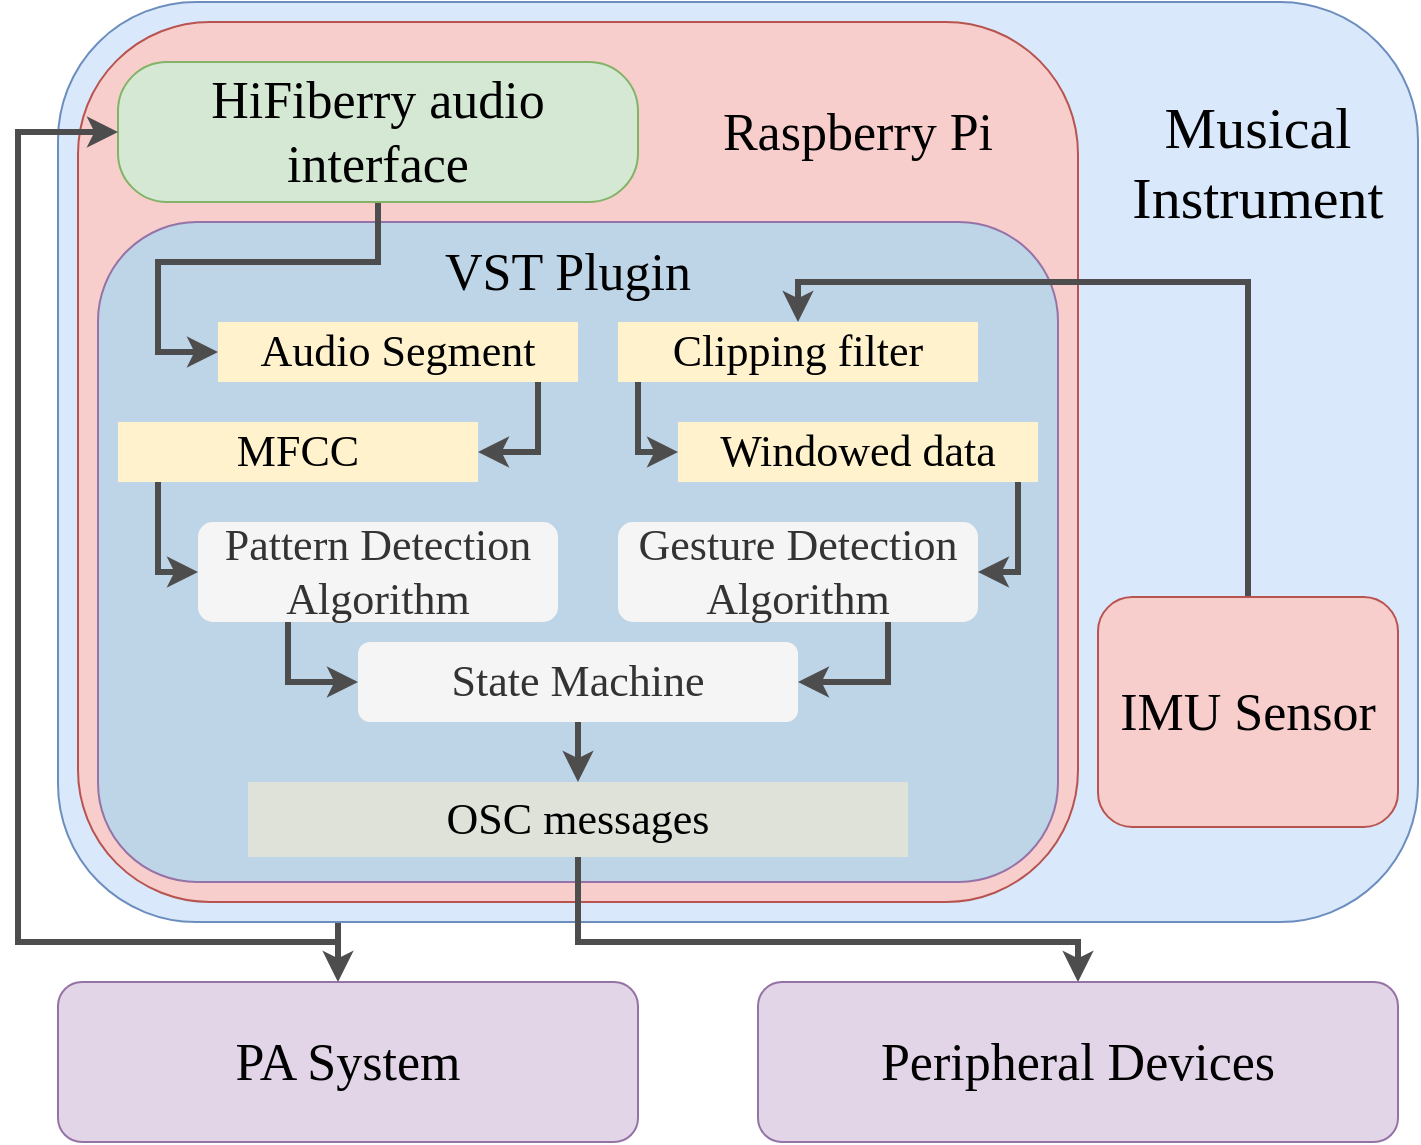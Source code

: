 <mxfile version="28.2.8">
  <diagram name="Page-1" id="8EcClt6lF9BJ10CRQJF4">
    <mxGraphModel dx="1426" dy="793" grid="1" gridSize="10" guides="1" tooltips="1" connect="1" arrows="1" fold="1" page="1" pageScale="1" pageWidth="1169" pageHeight="827" math="0" shadow="0">
      <root>
        <mxCell id="0" />
        <mxCell id="1" parent="0" />
        <mxCell id="jM00QX8KqlXIQ-wNcfcs-1" style="edgeStyle=orthogonalEdgeStyle;rounded=0;orthogonalLoop=1;jettySize=auto;html=1;exitX=0.25;exitY=1;exitDx=0;exitDy=0;entryX=0.5;entryY=0;entryDx=0;entryDy=0;strokeWidth=3;strokeColor=#4D4D4D;" parent="1" edge="1">
          <mxGeometry relative="1" as="geometry">
            <Array as="points">
              <mxPoint x="292" y="460" />
              <mxPoint x="285" y="460" />
            </Array>
            <mxPoint x="345.0" y="490" as="sourcePoint" />
            <mxPoint x="320" y="520" as="targetPoint" />
          </mxGeometry>
        </mxCell>
        <mxCell id="jM00QX8KqlXIQ-wNcfcs-2" value="" style="rounded=1;whiteSpace=wrap;html=1;fillColor=#dae8fc;strokeColor=#6c8ebf;" parent="1" vertex="1">
          <mxGeometry x="180" y="30" width="680" height="460" as="geometry" />
        </mxCell>
        <mxCell id="jM00QX8KqlXIQ-wNcfcs-3" value="&lt;font face=&quot;Times New Roman&quot; style=&quot;font-size: 29px;&quot;&gt;Musical Instrument&lt;/font&gt;" style="text;html=1;align=center;verticalAlign=middle;whiteSpace=wrap;rounded=0;" parent="1" vertex="1">
          <mxGeometry x="700" y="30" width="160" height="160" as="geometry" />
        </mxCell>
        <mxCell id="jM00QX8KqlXIQ-wNcfcs-4" value="" style="rounded=1;whiteSpace=wrap;html=1;fillColor=#f8cecc;strokeColor=#b85450;" parent="1" vertex="1">
          <mxGeometry x="190" y="40" width="500" height="440" as="geometry" />
        </mxCell>
        <mxCell id="jM00QX8KqlXIQ-wNcfcs-5" value="" style="rounded=1;whiteSpace=wrap;html=1;fillColor=#BED4E7;strokeColor=#9673a6;" parent="1" vertex="1">
          <mxGeometry x="200" y="140" width="480" height="330" as="geometry" />
        </mxCell>
        <mxCell id="jM00QX8KqlXIQ-wNcfcs-6" value="&lt;font face=&quot;Times New Roman&quot; style=&quot;font-size: 26px;&quot;&gt;Raspberry Pi&lt;/font&gt;" style="text;html=1;align=center;verticalAlign=middle;whiteSpace=wrap;rounded=0;" parent="1" vertex="1">
          <mxGeometry x="480" y="60" width="200" height="70" as="geometry" />
        </mxCell>
        <mxCell id="jM00QX8KqlXIQ-wNcfcs-7" style="edgeStyle=orthogonalEdgeStyle;rounded=0;orthogonalLoop=1;jettySize=auto;html=1;entryX=0;entryY=0.5;entryDx=0;entryDy=0;exitX=0.5;exitY=1;exitDx=0;exitDy=0;strokeWidth=3;strokeColor=#4D4D4D;" parent="1" source="jM00QX8KqlXIQ-wNcfcs-8" target="jM00QX8KqlXIQ-wNcfcs-13" edge="1">
          <mxGeometry relative="1" as="geometry">
            <Array as="points">
              <mxPoint x="340" y="160" />
              <mxPoint x="230" y="160" />
              <mxPoint x="230" y="205" />
            </Array>
          </mxGeometry>
        </mxCell>
        <mxCell id="jM00QX8KqlXIQ-wNcfcs-8" value="&lt;span style=&quot;font-size: 26px;&quot;&gt;&lt;font face=&quot;Times New Roman&quot;&gt;HiFiberry audio interface&lt;/font&gt;&lt;/span&gt;" style="rounded=1;whiteSpace=wrap;html=1;fillColor=#d5e8d4;strokeColor=#82b366;arcSize=35;" parent="1" vertex="1">
          <mxGeometry x="210" y="60" width="260" height="70" as="geometry" />
        </mxCell>
        <mxCell id="jM00QX8KqlXIQ-wNcfcs-10" value="&lt;font face=&quot;Times New Roman&quot; style=&quot;font-size: 26px;&quot;&gt;PA System&lt;/font&gt;" style="rounded=1;whiteSpace=wrap;html=1;fillColor=#e1d5e7;strokeColor=#9673a6;" parent="1" vertex="1">
          <mxGeometry x="180" y="520" width="290" height="80" as="geometry" />
        </mxCell>
        <mxCell id="jM00QX8KqlXIQ-wNcfcs-51" style="edgeStyle=orthogonalEdgeStyle;rounded=0;orthogonalLoop=1;jettySize=auto;html=1;exitX=0.75;exitY=1;exitDx=0;exitDy=0;entryX=1;entryY=0.5;entryDx=0;entryDy=0;strokeColor=#4D4D4D;strokeWidth=3;" parent="1" source="jM00QX8KqlXIQ-wNcfcs-13" target="jM00QX8KqlXIQ-wNcfcs-19" edge="1">
          <mxGeometry relative="1" as="geometry">
            <Array as="points">
              <mxPoint x="395" y="210" />
              <mxPoint x="420" y="210" />
              <mxPoint x="420" y="255" />
            </Array>
          </mxGeometry>
        </mxCell>
        <mxCell id="jM00QX8KqlXIQ-wNcfcs-13" value="&lt;font face=&quot;Times New Roman&quot; style=&quot;font-size: 22px;&quot;&gt;Audio Segment&lt;/font&gt;" style="text;html=1;align=center;verticalAlign=middle;whiteSpace=wrap;rounded=0;fillColor=#fff2cc;strokeColor=none;" parent="1" vertex="1">
          <mxGeometry x="260" y="190" width="180" height="30" as="geometry" />
        </mxCell>
        <mxCell id="jM00QX8KqlXIQ-wNcfcs-15" style="edgeStyle=orthogonalEdgeStyle;rounded=0;orthogonalLoop=1;jettySize=auto;html=1;exitX=0.5;exitY=1;exitDx=0;exitDy=0;entryX=0.5;entryY=0;entryDx=0;entryDy=0;strokeWidth=3;strokeColor=#4D4D4D;" parent="1" source="jM00QX8KqlXIQ-wNcfcs-16" target="jM00QX8KqlXIQ-wNcfcs-22" edge="1">
          <mxGeometry relative="1" as="geometry">
            <Array as="points">
              <mxPoint x="440" y="500" />
              <mxPoint x="690" y="500" />
            </Array>
          </mxGeometry>
        </mxCell>
        <mxCell id="jM00QX8KqlXIQ-wNcfcs-16" value="&lt;font face=&quot;Times New Roman&quot; style=&quot;font-size: 22px;&quot;&gt;OSC messages&lt;/font&gt;" style="text;html=1;align=center;verticalAlign=middle;whiteSpace=wrap;rounded=0;fillColor=#fff2cc;strokeColor=none;opacity=50;" parent="1" vertex="1">
          <mxGeometry x="275" y="420" width="330" height="37.5" as="geometry" />
        </mxCell>
        <mxCell id="jM00QX8KqlXIQ-wNcfcs-52" style="edgeStyle=orthogonalEdgeStyle;rounded=0;orthogonalLoop=1;jettySize=auto;html=1;exitX=0.25;exitY=1;exitDx=0;exitDy=0;entryX=0;entryY=0.5;entryDx=0;entryDy=0;strokeWidth=3;strokeColor=#4D4D4D;" parent="1" source="jM00QX8KqlXIQ-wNcfcs-19" target="jM00QX8KqlXIQ-wNcfcs-21" edge="1">
          <mxGeometry relative="1" as="geometry">
            <Array as="points">
              <mxPoint x="255" y="260" />
              <mxPoint x="230" y="260" />
              <mxPoint x="230" y="315" />
            </Array>
          </mxGeometry>
        </mxCell>
        <mxCell id="jM00QX8KqlXIQ-wNcfcs-19" value="&lt;font face=&quot;Times New Roman&quot; style=&quot;font-size: 22px;&quot;&gt;MFCC&lt;/font&gt;" style="text;html=1;align=center;verticalAlign=middle;whiteSpace=wrap;rounded=0;fillColor=#fff2cc;strokeColor=none;" parent="1" vertex="1">
          <mxGeometry x="210" y="240" width="180" height="30" as="geometry" />
        </mxCell>
        <mxCell id="jM00QX8KqlXIQ-wNcfcs-45" style="edgeStyle=orthogonalEdgeStyle;rounded=0;orthogonalLoop=1;jettySize=auto;html=1;exitX=0.25;exitY=1;exitDx=0;exitDy=0;entryX=0;entryY=0.5;entryDx=0;entryDy=0;strokeWidth=3;strokeColor=#4D4D4D;" parent="1" source="jM00QX8KqlXIQ-wNcfcs-21" target="jM00QX8KqlXIQ-wNcfcs-31" edge="1">
          <mxGeometry relative="1" as="geometry" />
        </mxCell>
        <mxCell id="jM00QX8KqlXIQ-wNcfcs-21" value="&lt;font face=&quot;Times New Roman&quot; style=&quot;font-size: 22px;&quot;&gt;Pattern Detection Algorithm&lt;/font&gt;" style="rounded=1;whiteSpace=wrap;html=1;fillColor=#f5f5f5;fontColor=#333333;strokeColor=none;" parent="1" vertex="1">
          <mxGeometry x="250" y="290" width="180" height="50" as="geometry" />
        </mxCell>
        <mxCell id="jM00QX8KqlXIQ-wNcfcs-22" value="&lt;font face=&quot;Times New Roman&quot; style=&quot;font-size: 26px;&quot;&gt;Peripheral Devices&lt;/font&gt;" style="rounded=1;whiteSpace=wrap;html=1;fillColor=#e1d5e7;strokeColor=#9673a6;" parent="1" vertex="1">
          <mxGeometry x="530" y="520" width="320" height="80" as="geometry" />
        </mxCell>
        <mxCell id="jM00QX8KqlXIQ-wNcfcs-24" style="edgeStyle=orthogonalEdgeStyle;rounded=0;orthogonalLoop=1;jettySize=auto;html=1;exitX=0.5;exitY=0;exitDx=0;exitDy=0;entryX=0.5;entryY=0;entryDx=0;entryDy=0;strokeWidth=3;strokeColor=#4D4D4D;" parent="1" source="jM00QX8KqlXIQ-wNcfcs-25" target="jM00QX8KqlXIQ-wNcfcs-33" edge="1">
          <mxGeometry relative="1" as="geometry" />
        </mxCell>
        <mxCell id="jM00QX8KqlXIQ-wNcfcs-25" value="&lt;font face=&quot;Times New Roman&quot; style=&quot;font-size: 26px;&quot;&gt;IMU Sensor&lt;/font&gt;" style="rounded=1;whiteSpace=wrap;html=1;fillColor=#f8cecc;strokeColor=#b85450;perimeterSpacing=0;" parent="1" vertex="1">
          <mxGeometry x="700" y="327.5" width="150" height="115" as="geometry" />
        </mxCell>
        <mxCell id="jM00QX8KqlXIQ-wNcfcs-26" value="&lt;font face=&quot;Times New Roman&quot; style=&quot;font-size: 26px;&quot;&gt;VST Plugin&lt;/font&gt;" style="text;html=1;align=center;verticalAlign=middle;whiteSpace=wrap;rounded=0;" parent="1" vertex="1">
          <mxGeometry x="220" y="150" width="430" height="30" as="geometry" />
        </mxCell>
        <mxCell id="jM00QX8KqlXIQ-wNcfcs-46" style="edgeStyle=orthogonalEdgeStyle;rounded=0;orthogonalLoop=1;jettySize=auto;html=1;exitX=0.75;exitY=1;exitDx=0;exitDy=0;entryX=1;entryY=0.5;entryDx=0;entryDy=0;strokeColor=#4D4D4D;strokeWidth=3;" parent="1" source="jM00QX8KqlXIQ-wNcfcs-28" target="jM00QX8KqlXIQ-wNcfcs-31" edge="1">
          <mxGeometry relative="1" as="geometry" />
        </mxCell>
        <mxCell id="jM00QX8KqlXIQ-wNcfcs-28" value="&lt;font face=&quot;Times New Roman&quot; style=&quot;font-size: 22px;&quot;&gt;Gesture Detection Algorithm&lt;/font&gt;" style="rounded=1;whiteSpace=wrap;html=1;fillColor=#f5f5f5;fontColor=#333333;strokeColor=none;" parent="1" vertex="1">
          <mxGeometry x="460" y="290" width="180" height="50" as="geometry" />
        </mxCell>
        <mxCell id="jM00QX8KqlXIQ-wNcfcs-29" value="" style="endArrow=classic;html=1;rounded=0;entryX=0;entryY=0.5;entryDx=0;entryDy=0;strokeWidth=3;strokeColor=#4D4D4D;" parent="1" target="jM00QX8KqlXIQ-wNcfcs-8" edge="1">
          <mxGeometry width="50" height="50" relative="1" as="geometry">
            <mxPoint x="320" y="500" as="sourcePoint" />
            <mxPoint x="150" y="280" as="targetPoint" />
            <Array as="points">
              <mxPoint x="160" y="500" />
              <mxPoint x="160" y="95" />
            </Array>
          </mxGeometry>
        </mxCell>
        <mxCell id="jM00QX8KqlXIQ-wNcfcs-30" style="edgeStyle=orthogonalEdgeStyle;rounded=0;orthogonalLoop=1;jettySize=auto;html=1;exitX=0.5;exitY=1;exitDx=0;exitDy=0;entryX=0.5;entryY=0;entryDx=0;entryDy=0;strokeWidth=3;strokeColor=#4D4D4D;" parent="1" source="jM00QX8KqlXIQ-wNcfcs-31" target="jM00QX8KqlXIQ-wNcfcs-16" edge="1">
          <mxGeometry relative="1" as="geometry" />
        </mxCell>
        <mxCell id="jM00QX8KqlXIQ-wNcfcs-31" value="&lt;font face=&quot;Times New Roman&quot; style=&quot;font-size: 22px;&quot;&gt;State Machine&lt;/font&gt;" style="rounded=1;whiteSpace=wrap;html=1;fillColor=#f5f5f5;fontColor=#333333;strokeColor=none;" parent="1" vertex="1">
          <mxGeometry x="330" y="350" width="220" height="40" as="geometry" />
        </mxCell>
        <mxCell id="jM00QX8KqlXIQ-wNcfcs-32" style="edgeStyle=orthogonalEdgeStyle;rounded=0;orthogonalLoop=1;jettySize=auto;html=1;exitX=0.5;exitY=1;exitDx=0;exitDy=0;entryX=0;entryY=0.5;entryDx=0;entryDy=0;strokeWidth=3;strokeColor=#4D4D4D;" parent="1" source="jM00QX8KqlXIQ-wNcfcs-33" target="jM00QX8KqlXIQ-wNcfcs-35" edge="1">
          <mxGeometry relative="1" as="geometry">
            <Array as="points">
              <mxPoint x="550" y="210" />
              <mxPoint x="470" y="210" />
              <mxPoint x="470" y="255" />
            </Array>
          </mxGeometry>
        </mxCell>
        <mxCell id="jM00QX8KqlXIQ-wNcfcs-33" value="&lt;font face=&quot;Times New Roman&quot; style=&quot;font-size: 22px;&quot;&gt;Clipping filter&lt;/font&gt;" style="text;html=1;align=center;verticalAlign=middle;whiteSpace=wrap;rounded=0;fillColor=#fff2cc;strokeColor=none;" parent="1" vertex="1">
          <mxGeometry x="460" y="190" width="180" height="30" as="geometry" />
        </mxCell>
        <mxCell id="jM00QX8KqlXIQ-wNcfcs-34" style="edgeStyle=orthogonalEdgeStyle;rounded=0;orthogonalLoop=1;jettySize=auto;html=1;exitX=0.5;exitY=1;exitDx=0;exitDy=0;entryX=1;entryY=0.5;entryDx=0;entryDy=0;strokeWidth=3;strokeColor=#4D4D4D;" parent="1" source="jM00QX8KqlXIQ-wNcfcs-35" target="jM00QX8KqlXIQ-wNcfcs-28" edge="1">
          <mxGeometry relative="1" as="geometry">
            <Array as="points">
              <mxPoint x="580" y="260" />
              <mxPoint x="660" y="260" />
              <mxPoint x="660" y="315" />
            </Array>
          </mxGeometry>
        </mxCell>
        <mxCell id="jM00QX8KqlXIQ-wNcfcs-35" value="&lt;font face=&quot;Times New Roman&quot; style=&quot;font-size: 22px;&quot;&gt;Windowed data&lt;/font&gt;" style="text;html=1;align=center;verticalAlign=middle;whiteSpace=wrap;rounded=0;fillColor=#fff2cc;strokeColor=none;" parent="1" vertex="1">
          <mxGeometry x="490" y="240" width="180" height="30" as="geometry" />
        </mxCell>
      </root>
    </mxGraphModel>
  </diagram>
</mxfile>
